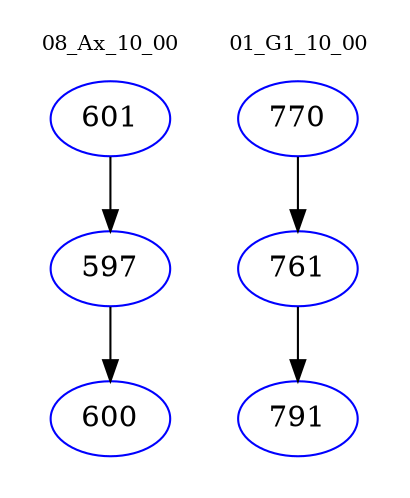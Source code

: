digraph{
subgraph cluster_0 {
color = white
label = "08_Ax_10_00";
fontsize=10;
T0_601 [label="601", color="blue"]
T0_601 -> T0_597 [color="black"]
T0_597 [label="597", color="blue"]
T0_597 -> T0_600 [color="black"]
T0_600 [label="600", color="blue"]
}
subgraph cluster_1 {
color = white
label = "01_G1_10_00";
fontsize=10;
T1_770 [label="770", color="blue"]
T1_770 -> T1_761 [color="black"]
T1_761 [label="761", color="blue"]
T1_761 -> T1_791 [color="black"]
T1_791 [label="791", color="blue"]
}
}
